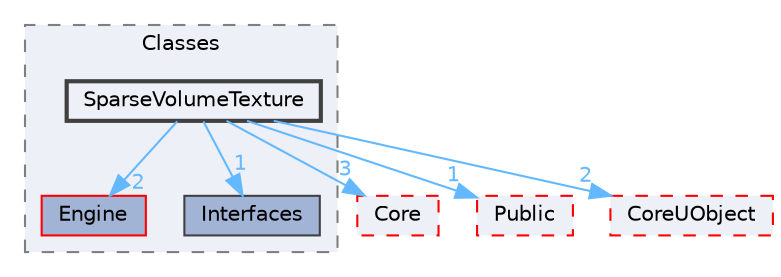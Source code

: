 digraph "SparseVolumeTexture"
{
 // INTERACTIVE_SVG=YES
 // LATEX_PDF_SIZE
  bgcolor="transparent";
  edge [fontname=Helvetica,fontsize=10,labelfontname=Helvetica,labelfontsize=10];
  node [fontname=Helvetica,fontsize=10,shape=box,height=0.2,width=0.4];
  compound=true
  subgraph clusterdir_0ed647eebe6ffcaa496d3842b7cec6ce {
    graph [ bgcolor="#edf0f7", pencolor="grey50", label="Classes", fontname=Helvetica,fontsize=10 style="filled,dashed", URL="dir_0ed647eebe6ffcaa496d3842b7cec6ce.html",tooltip=""]
  dir_275ee67e3d4a14e20f43a2d02c6b328e [label="Engine", fillcolor="#a2b4d6", color="red", style="filled", URL="dir_275ee67e3d4a14e20f43a2d02c6b328e.html",tooltip=""];
  dir_2ed3067d9b3f169ba2eba06d4647a8e1 [label="Interfaces", fillcolor="#a2b4d6", color="grey25", style="filled", URL="dir_2ed3067d9b3f169ba2eba06d4647a8e1.html",tooltip=""];
  dir_8440673f2d0e36e645c8d10126c6f6e4 [label="SparseVolumeTexture", fillcolor="#edf0f7", color="grey25", style="filled,bold", URL="dir_8440673f2d0e36e645c8d10126c6f6e4.html",tooltip=""];
  }
  dir_0e6cddcc9caa1238c7f3774224afaa45 [label="Core", fillcolor="#edf0f7", color="red", style="filled,dashed", URL="dir_0e6cddcc9caa1238c7f3774224afaa45.html",tooltip=""];
  dir_1d06a51bfc871a6a1823440d0d72725c [label="Public", fillcolor="#edf0f7", color="red", style="filled,dashed", URL="dir_1d06a51bfc871a6a1823440d0d72725c.html",tooltip=""];
  dir_4c499e5e32e2b4479ad7e552df73eeae [label="CoreUObject", fillcolor="#edf0f7", color="red", style="filled,dashed", URL="dir_4c499e5e32e2b4479ad7e552df73eeae.html",tooltip=""];
  dir_8440673f2d0e36e645c8d10126c6f6e4->dir_0e6cddcc9caa1238c7f3774224afaa45 [headlabel="3", labeldistance=1.5 headhref="dir_001127_000266.html" href="dir_001127_000266.html" color="steelblue1" fontcolor="steelblue1"];
  dir_8440673f2d0e36e645c8d10126c6f6e4->dir_1d06a51bfc871a6a1823440d0d72725c [headlabel="1", labeldistance=1.5 headhref="dir_001127_000935.html" href="dir_001127_000935.html" color="steelblue1" fontcolor="steelblue1"];
  dir_8440673f2d0e36e645c8d10126c6f6e4->dir_275ee67e3d4a14e20f43a2d02c6b328e [headlabel="2", labeldistance=1.5 headhref="dir_001127_000367.html" href="dir_001127_000367.html" color="steelblue1" fontcolor="steelblue1"];
  dir_8440673f2d0e36e645c8d10126c6f6e4->dir_2ed3067d9b3f169ba2eba06d4647a8e1 [headlabel="1", labeldistance=1.5 headhref="dir_001127_000506.html" href="dir_001127_000506.html" color="steelblue1" fontcolor="steelblue1"];
  dir_8440673f2d0e36e645c8d10126c6f6e4->dir_4c499e5e32e2b4479ad7e552df73eeae [headlabel="2", labeldistance=1.5 headhref="dir_001127_000268.html" href="dir_001127_000268.html" color="steelblue1" fontcolor="steelblue1"];
}

